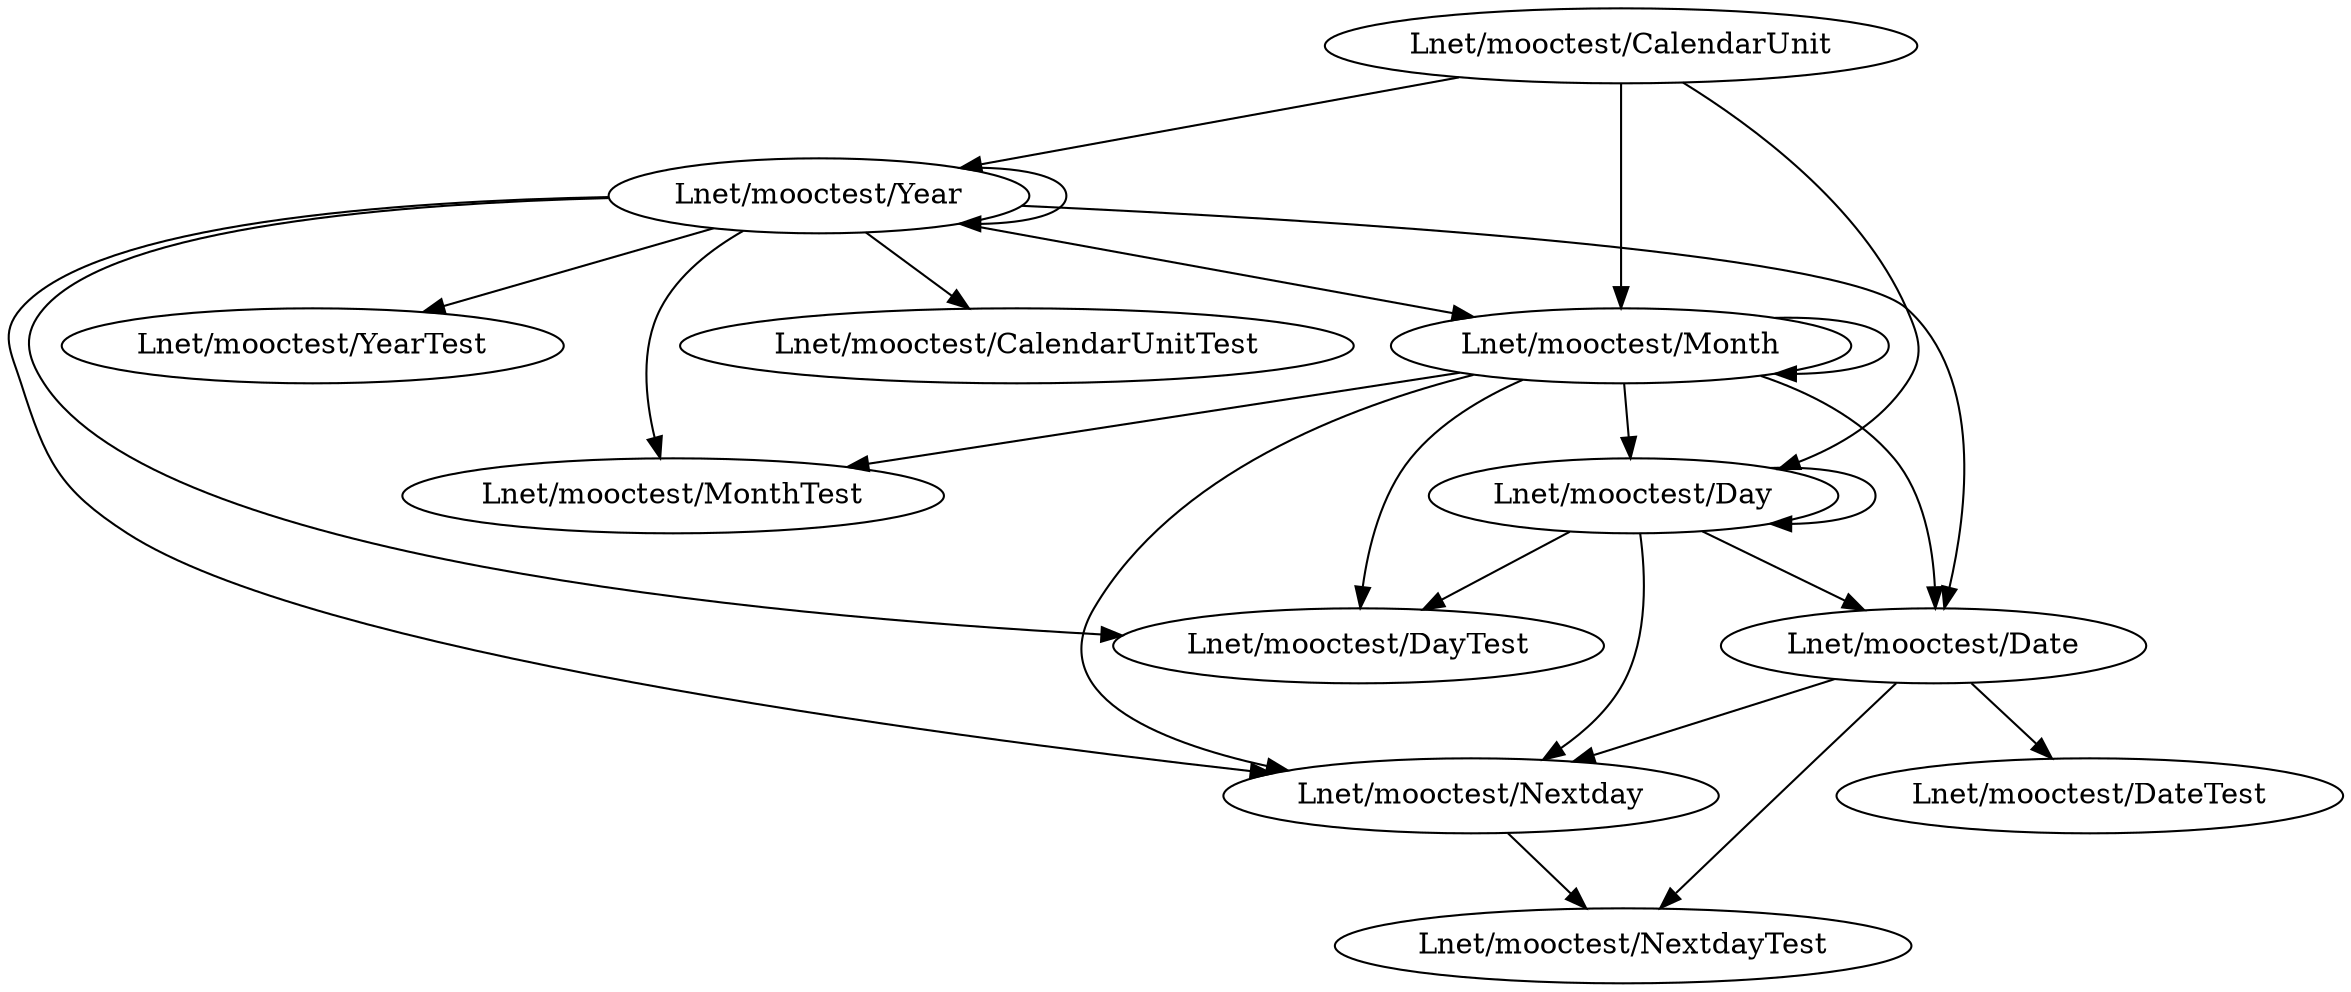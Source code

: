 digraph NextDay_class {
    "Lnet/mooctest/Year"->"Lnet/mooctest/Date";
    "Lnet/mooctest/Month"->"Lnet/mooctest/Date";
    "Lnet/mooctest/Day"->"Lnet/mooctest/Date";
    "Lnet/mooctest/Year"->"Lnet/mooctest/Month";
    "Lnet/mooctest/CalendarUnit"->"Lnet/mooctest/Month";
    "Lnet/mooctest/Month"->"Lnet/mooctest/Month";
    "Lnet/mooctest/Year"->"Lnet/mooctest/CalendarUnitTest";
    "Lnet/mooctest/Year"->"Lnet/mooctest/YearTest";
    "Lnet/mooctest/Year"->"Lnet/mooctest/DayTest";
    "Lnet/mooctest/Month"->"Lnet/mooctest/DayTest";
    "Lnet/mooctest/Day"->"Lnet/mooctest/DayTest";
    "Lnet/mooctest/Date"->"Lnet/mooctest/NextdayTest";
    "Lnet/mooctest/Nextday"->"Lnet/mooctest/NextdayTest";
    "Lnet/mooctest/CalendarUnit"->"Lnet/mooctest/Year";
    "Lnet/mooctest/Year"->"Lnet/mooctest/Year";
    "Lnet/mooctest/Date"->"Lnet/mooctest/DateTest";
    "Lnet/mooctest/Year"->"Lnet/mooctest/Nextday";
    "Lnet/mooctest/Month"->"Lnet/mooctest/Nextday";
    "Lnet/mooctest/Day"->"Lnet/mooctest/Nextday";
    "Lnet/mooctest/Date"->"Lnet/mooctest/Nextday";
    "Lnet/mooctest/Year"->"Lnet/mooctest/MonthTest";
    "Lnet/mooctest/Month"->"Lnet/mooctest/MonthTest";
    "Lnet/mooctest/CalendarUnit"->"Lnet/mooctest/Day";
    "Lnet/mooctest/Month"->"Lnet/mooctest/Day";
    "Lnet/mooctest/Day"->"Lnet/mooctest/Day";
}